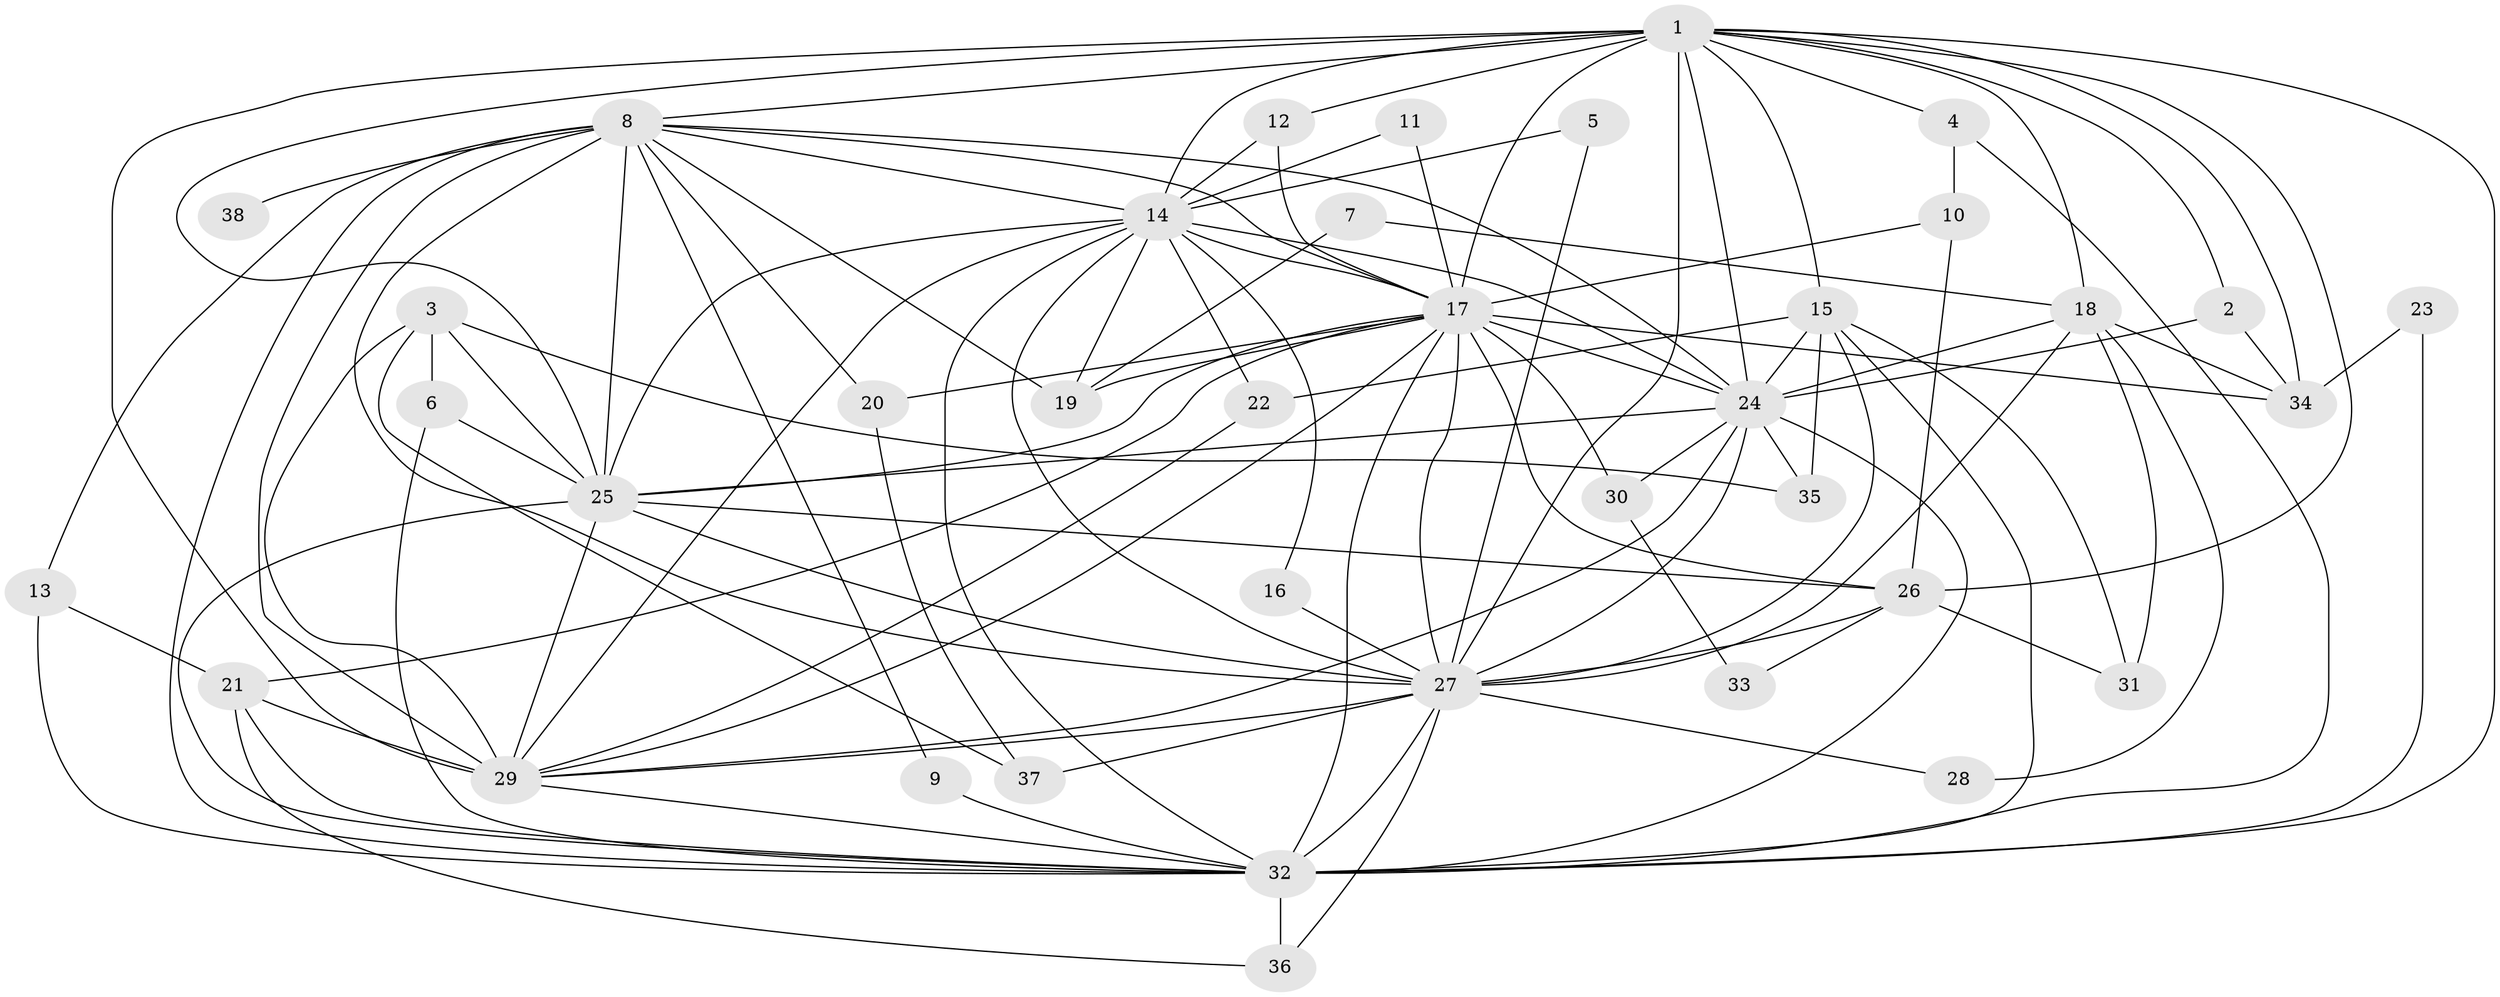 // original degree distribution, {19: 0.039473684210526314, 12: 0.013157894736842105, 18: 0.013157894736842105, 21: 0.013157894736842105, 15: 0.02631578947368421, 23: 0.013157894736842105, 16: 0.013157894736842105, 3: 0.19736842105263158, 5: 0.039473684210526314, 2: 0.5657894736842105, 7: 0.039473684210526314, 4: 0.013157894736842105, 6: 0.013157894736842105}
// Generated by graph-tools (version 1.1) at 2025/01/03/09/25 03:01:34]
// undirected, 38 vertices, 111 edges
graph export_dot {
graph [start="1"]
  node [color=gray90,style=filled];
  1;
  2;
  3;
  4;
  5;
  6;
  7;
  8;
  9;
  10;
  11;
  12;
  13;
  14;
  15;
  16;
  17;
  18;
  19;
  20;
  21;
  22;
  23;
  24;
  25;
  26;
  27;
  28;
  29;
  30;
  31;
  32;
  33;
  34;
  35;
  36;
  37;
  38;
  1 -- 2 [weight=1.0];
  1 -- 4 [weight=1.0];
  1 -- 8 [weight=2.0];
  1 -- 12 [weight=1.0];
  1 -- 14 [weight=2.0];
  1 -- 15 [weight=1.0];
  1 -- 17 [weight=3.0];
  1 -- 18 [weight=1.0];
  1 -- 24 [weight=2.0];
  1 -- 25 [weight=2.0];
  1 -- 26 [weight=1.0];
  1 -- 27 [weight=3.0];
  1 -- 29 [weight=2.0];
  1 -- 32 [weight=2.0];
  1 -- 34 [weight=1.0];
  2 -- 24 [weight=1.0];
  2 -- 34 [weight=1.0];
  3 -- 6 [weight=1.0];
  3 -- 25 [weight=1.0];
  3 -- 29 [weight=1.0];
  3 -- 35 [weight=1.0];
  3 -- 37 [weight=1.0];
  4 -- 10 [weight=1.0];
  4 -- 32 [weight=1.0];
  5 -- 14 [weight=1.0];
  5 -- 27 [weight=1.0];
  6 -- 25 [weight=1.0];
  6 -- 32 [weight=1.0];
  7 -- 18 [weight=1.0];
  7 -- 19 [weight=1.0];
  8 -- 9 [weight=1.0];
  8 -- 13 [weight=1.0];
  8 -- 14 [weight=2.0];
  8 -- 17 [weight=1.0];
  8 -- 19 [weight=1.0];
  8 -- 20 [weight=1.0];
  8 -- 24 [weight=1.0];
  8 -- 25 [weight=2.0];
  8 -- 27 [weight=1.0];
  8 -- 29 [weight=3.0];
  8 -- 32 [weight=1.0];
  8 -- 38 [weight=1.0];
  9 -- 32 [weight=2.0];
  10 -- 17 [weight=1.0];
  10 -- 26 [weight=1.0];
  11 -- 14 [weight=1.0];
  11 -- 17 [weight=1.0];
  12 -- 14 [weight=1.0];
  12 -- 17 [weight=1.0];
  13 -- 21 [weight=1.0];
  13 -- 32 [weight=1.0];
  14 -- 16 [weight=1.0];
  14 -- 17 [weight=2.0];
  14 -- 19 [weight=1.0];
  14 -- 22 [weight=1.0];
  14 -- 24 [weight=2.0];
  14 -- 25 [weight=1.0];
  14 -- 27 [weight=1.0];
  14 -- 29 [weight=2.0];
  14 -- 32 [weight=1.0];
  15 -- 22 [weight=1.0];
  15 -- 24 [weight=1.0];
  15 -- 27 [weight=1.0];
  15 -- 31 [weight=1.0];
  15 -- 32 [weight=1.0];
  15 -- 35 [weight=1.0];
  16 -- 27 [weight=1.0];
  17 -- 19 [weight=1.0];
  17 -- 20 [weight=1.0];
  17 -- 21 [weight=1.0];
  17 -- 24 [weight=2.0];
  17 -- 25 [weight=2.0];
  17 -- 26 [weight=1.0];
  17 -- 27 [weight=1.0];
  17 -- 29 [weight=1.0];
  17 -- 30 [weight=2.0];
  17 -- 32 [weight=1.0];
  17 -- 34 [weight=1.0];
  18 -- 24 [weight=1.0];
  18 -- 27 [weight=1.0];
  18 -- 28 [weight=1.0];
  18 -- 31 [weight=1.0];
  18 -- 34 [weight=1.0];
  20 -- 37 [weight=1.0];
  21 -- 29 [weight=2.0];
  21 -- 32 [weight=1.0];
  21 -- 36 [weight=1.0];
  22 -- 29 [weight=1.0];
  23 -- 32 [weight=1.0];
  23 -- 34 [weight=1.0];
  24 -- 25 [weight=1.0];
  24 -- 27 [weight=2.0];
  24 -- 29 [weight=1.0];
  24 -- 30 [weight=2.0];
  24 -- 32 [weight=1.0];
  24 -- 35 [weight=1.0];
  25 -- 26 [weight=2.0];
  25 -- 27 [weight=1.0];
  25 -- 29 [weight=1.0];
  25 -- 32 [weight=1.0];
  26 -- 27 [weight=1.0];
  26 -- 31 [weight=1.0];
  26 -- 33 [weight=1.0];
  27 -- 28 [weight=2.0];
  27 -- 29 [weight=1.0];
  27 -- 32 [weight=2.0];
  27 -- 36 [weight=1.0];
  27 -- 37 [weight=1.0];
  29 -- 32 [weight=1.0];
  30 -- 33 [weight=1.0];
  32 -- 36 [weight=1.0];
}
